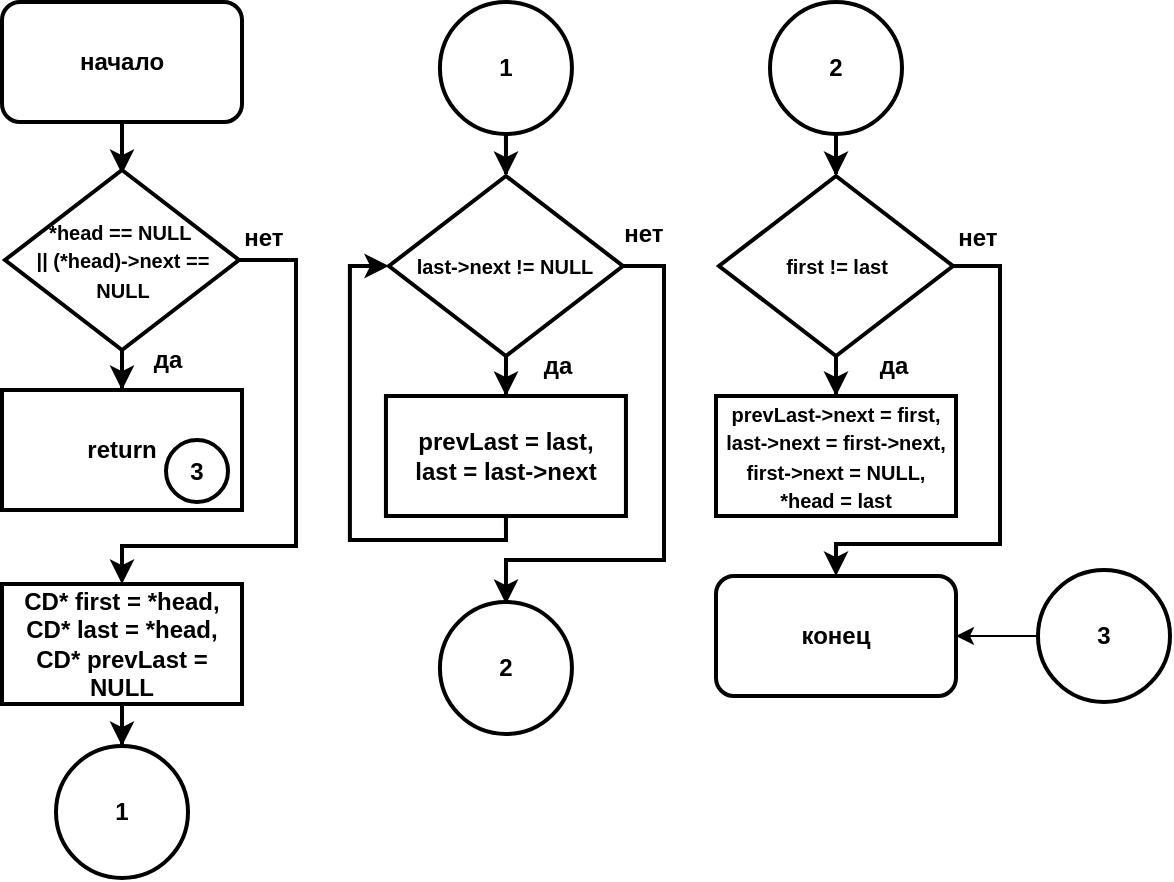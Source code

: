 <mxfile version="24.8.9">
  <diagram name="Страница — 1" id="aVIj9qUEST13j_-yVXe9">
    <mxGraphModel dx="1155" dy="639" grid="0" gridSize="10" guides="1" tooltips="1" connect="1" arrows="1" fold="1" page="1" pageScale="1" pageWidth="827" pageHeight="1169" math="0" shadow="0">
      <root>
        <mxCell id="0" />
        <mxCell id="1" parent="0" />
        <mxCell id="K872ePAgzn2kTXlysSnF-8" value="" style="edgeStyle=orthogonalEdgeStyle;rounded=0;orthogonalLoop=1;jettySize=auto;html=1;strokeWidth=2;fontStyle=1" parent="1" source="K872ePAgzn2kTXlysSnF-1" edge="1">
          <mxGeometry relative="1" as="geometry">
            <mxPoint x="130" y="116" as="targetPoint" />
          </mxGeometry>
        </mxCell>
        <mxCell id="K872ePAgzn2kTXlysSnF-1" value="начало" style="rounded=1;whiteSpace=wrap;html=1;strokeWidth=2;fontStyle=1" parent="1" vertex="1">
          <mxGeometry x="70" y="30" width="120" height="60" as="geometry" />
        </mxCell>
        <mxCell id="cSjah0AEVabmtViPewjv-22" value="" style="edgeStyle=orthogonalEdgeStyle;rounded=0;orthogonalLoop=1;jettySize=auto;html=1;fontStyle=1;strokeWidth=2;entryX=0.5;entryY=0;entryDx=0;entryDy=0;" parent="1" source="cSjah0AEVabmtViPewjv-30" target="gwhqHNUWIMUP1E9urbo3-1" edge="1">
          <mxGeometry relative="1" as="geometry">
            <mxPoint x="189" y="159" as="sourcePoint" />
            <mxPoint x="132" y="320" as="targetPoint" />
            <Array as="points">
              <mxPoint x="217" y="159" />
              <mxPoint x="217" y="302" />
              <mxPoint x="130" y="302" />
            </Array>
          </mxGeometry>
        </mxCell>
        <mxCell id="cSjah0AEVabmtViPewjv-28" value="да" style="text;html=1;align=center;verticalAlign=middle;whiteSpace=wrap;rounded=0;strokeWidth=2;fontStyle=1" parent="1" vertex="1">
          <mxGeometry x="123" y="194" width="60" height="30" as="geometry" />
        </mxCell>
        <mxCell id="cSjah0AEVabmtViPewjv-29" value="нет" style="text;html=1;align=center;verticalAlign=middle;whiteSpace=wrap;rounded=0;strokeWidth=2;fontStyle=1" parent="1" vertex="1">
          <mxGeometry x="171" y="133" width="60" height="30" as="geometry" />
        </mxCell>
        <mxCell id="cSjah0AEVabmtViPewjv-33" value="" style="edgeStyle=orthogonalEdgeStyle;rounded=0;orthogonalLoop=1;jettySize=auto;html=1;strokeWidth=2;fontStyle=1" parent="1" source="cSjah0AEVabmtViPewjv-30" target="cSjah0AEVabmtViPewjv-32" edge="1">
          <mxGeometry relative="1" as="geometry" />
        </mxCell>
        <mxCell id="cSjah0AEVabmtViPewjv-30" value="&lt;font style=&quot;font-size: 10px;&quot;&gt;*head == NULL&amp;nbsp;&lt;/font&gt;&lt;div&gt;&lt;font style=&quot;font-size: 10px;&quot;&gt;|| (*head)-&amp;gt;next == NULL&lt;/font&gt;&lt;/div&gt;" style="rhombus;whiteSpace=wrap;html=1;strokeWidth=2;fontStyle=1" parent="1" vertex="1">
          <mxGeometry x="71.5" y="114" width="117" height="90" as="geometry" />
        </mxCell>
        <mxCell id="cSjah0AEVabmtViPewjv-32" value="return" style="rounded=0;whiteSpace=wrap;html=1;strokeWidth=2;fontStyle=1" parent="1" vertex="1">
          <mxGeometry x="70" y="224" width="120" height="60" as="geometry" />
        </mxCell>
        <mxCell id="gwhqHNUWIMUP1E9urbo3-3" value="" style="edgeStyle=orthogonalEdgeStyle;rounded=0;orthogonalLoop=1;jettySize=auto;html=1;strokeWidth=2;fontStyle=1" edge="1" parent="1" source="gwhqHNUWIMUP1E9urbo3-1" target="gwhqHNUWIMUP1E9urbo3-2">
          <mxGeometry relative="1" as="geometry" />
        </mxCell>
        <mxCell id="gwhqHNUWIMUP1E9urbo3-1" value="CD* first = *head,&lt;div&gt;CD* last = *head,&lt;br&gt;&lt;/div&gt;&lt;div&gt;CD* prevLast = NULL&lt;br&gt;&lt;/div&gt;" style="rounded=0;whiteSpace=wrap;html=1;strokeWidth=2;fontStyle=1" vertex="1" parent="1">
          <mxGeometry x="70" y="321" width="120" height="60" as="geometry" />
        </mxCell>
        <mxCell id="gwhqHNUWIMUP1E9urbo3-2" value="1" style="ellipse;whiteSpace=wrap;html=1;aspect=fixed;strokeWidth=2;fontStyle=1" vertex="1" parent="1">
          <mxGeometry x="97" y="402" width="66" height="66" as="geometry" />
        </mxCell>
        <mxCell id="gwhqHNUWIMUP1E9urbo3-6" value="" style="edgeStyle=orthogonalEdgeStyle;rounded=0;orthogonalLoop=1;jettySize=auto;html=1;strokeWidth=2;fontStyle=1" edge="1" parent="1" source="gwhqHNUWIMUP1E9urbo3-4" target="gwhqHNUWIMUP1E9urbo3-5">
          <mxGeometry relative="1" as="geometry" />
        </mxCell>
        <mxCell id="gwhqHNUWIMUP1E9urbo3-4" value="1" style="ellipse;whiteSpace=wrap;html=1;aspect=fixed;strokeWidth=2;fontStyle=1" vertex="1" parent="1">
          <mxGeometry x="288.97" y="30" width="66" height="66" as="geometry" />
        </mxCell>
        <mxCell id="gwhqHNUWIMUP1E9urbo3-8" value="" style="edgeStyle=orthogonalEdgeStyle;rounded=0;orthogonalLoop=1;jettySize=auto;html=1;strokeWidth=2;fontStyle=1" edge="1" parent="1" source="gwhqHNUWIMUP1E9urbo3-5" target="gwhqHNUWIMUP1E9urbo3-7">
          <mxGeometry relative="1" as="geometry" />
        </mxCell>
        <mxCell id="gwhqHNUWIMUP1E9urbo3-5" value="&lt;span style=&quot;font-size: 10px;&quot;&gt;last-&amp;gt;next != NULL&lt;/span&gt;" style="rhombus;whiteSpace=wrap;html=1;strokeWidth=2;fontStyle=1" vertex="1" parent="1">
          <mxGeometry x="263.47" y="117" width="117" height="90" as="geometry" />
        </mxCell>
        <mxCell id="gwhqHNUWIMUP1E9urbo3-7" value="prevLast = last,&lt;div&gt;last = last-&amp;gt;next&lt;br&gt;&lt;/div&gt;" style="whiteSpace=wrap;html=1;strokeWidth=2;fontStyle=1;" vertex="1" parent="1">
          <mxGeometry x="261.97" y="227" width="120" height="60" as="geometry" />
        </mxCell>
        <mxCell id="gwhqHNUWIMUP1E9urbo3-9" value="" style="edgeStyle=orthogonalEdgeStyle;rounded=0;orthogonalLoop=1;jettySize=auto;html=1;exitX=0.5;exitY=1;exitDx=0;exitDy=0;entryX=0;entryY=0.5;entryDx=0;entryDy=0;strokeWidth=2;fontStyle=1" edge="1" parent="1" source="gwhqHNUWIMUP1E9urbo3-7" target="gwhqHNUWIMUP1E9urbo3-5">
          <mxGeometry relative="1" as="geometry">
            <mxPoint x="331.97" y="217" as="sourcePoint" />
            <mxPoint x="331.97" y="237" as="targetPoint" />
            <Array as="points">
              <mxPoint x="321.97" y="299" />
              <mxPoint x="243.97" y="299" />
              <mxPoint x="243.97" y="162" />
            </Array>
          </mxGeometry>
        </mxCell>
        <mxCell id="gwhqHNUWIMUP1E9urbo3-10" value="" style="edgeStyle=orthogonalEdgeStyle;rounded=0;orthogonalLoop=1;jettySize=auto;html=1;exitX=1;exitY=0.5;exitDx=0;exitDy=0;strokeWidth=2;fontStyle=1" edge="1" parent="1" source="gwhqHNUWIMUP1E9urbo3-5">
          <mxGeometry relative="1" as="geometry">
            <mxPoint x="332" y="217" as="sourcePoint" />
            <mxPoint x="322" y="331" as="targetPoint" />
            <Array as="points">
              <mxPoint x="401" y="162" />
              <mxPoint x="401" y="309" />
              <mxPoint x="322" y="309" />
            </Array>
          </mxGeometry>
        </mxCell>
        <mxCell id="gwhqHNUWIMUP1E9urbo3-11" value="2" style="ellipse;whiteSpace=wrap;html=1;aspect=fixed;strokeWidth=2;fontStyle=1" vertex="1" parent="1">
          <mxGeometry x="288.97" y="330" width="66" height="66" as="geometry" />
        </mxCell>
        <mxCell id="gwhqHNUWIMUP1E9urbo3-14" value="" style="edgeStyle=orthogonalEdgeStyle;rounded=0;orthogonalLoop=1;jettySize=auto;html=1;strokeWidth=2;fontStyle=1" edge="1" parent="1" source="gwhqHNUWIMUP1E9urbo3-12" target="gwhqHNUWIMUP1E9urbo3-13">
          <mxGeometry relative="1" as="geometry" />
        </mxCell>
        <mxCell id="gwhqHNUWIMUP1E9urbo3-12" value="2" style="ellipse;whiteSpace=wrap;html=1;aspect=fixed;strokeWidth=2;fontStyle=1" vertex="1" parent="1">
          <mxGeometry x="454" y="30" width="66" height="66" as="geometry" />
        </mxCell>
        <mxCell id="gwhqHNUWIMUP1E9urbo3-17" value="" style="edgeStyle=orthogonalEdgeStyle;rounded=0;orthogonalLoop=1;jettySize=auto;html=1;strokeWidth=2;fontStyle=1" edge="1" parent="1" source="gwhqHNUWIMUP1E9urbo3-13" target="gwhqHNUWIMUP1E9urbo3-15">
          <mxGeometry relative="1" as="geometry" />
        </mxCell>
        <mxCell id="gwhqHNUWIMUP1E9urbo3-13" value="&lt;span style=&quot;font-size: 10px;&quot;&gt;first != last&lt;/span&gt;" style="rhombus;whiteSpace=wrap;html=1;strokeWidth=2;fontStyle=1" vertex="1" parent="1">
          <mxGeometry x="428.5" y="117" width="117" height="90" as="geometry" />
        </mxCell>
        <mxCell id="gwhqHNUWIMUP1E9urbo3-15" value="&lt;div&gt;&lt;font style=&quot;font-size: 10px;&quot;&gt;prevLast-&amp;gt;next = first,&lt;br&gt;&lt;/font&gt;&lt;/div&gt;&lt;div&gt;&lt;font style=&quot;font-size: 10px;&quot;&gt;last-&amp;gt;next = first-&amp;gt;next,&lt;br&gt;&lt;/font&gt;&lt;/div&gt;&lt;div&gt;&lt;font style=&quot;font-size: 10px;&quot;&gt;&lt;font style=&quot;&quot;&gt;first-&amp;gt;next = NULL,&lt;/font&gt;&lt;br&gt;&lt;/font&gt;&lt;/div&gt;&lt;div&gt;&lt;font style=&quot;&quot;&gt;&lt;font style=&quot;font-size: 10px;&quot;&gt;*head = last&lt;/font&gt;&lt;br&gt;&lt;/font&gt;&lt;/div&gt;" style="whiteSpace=wrap;html=1;strokeWidth=2;fontStyle=1;" vertex="1" parent="1">
          <mxGeometry x="427" y="227" width="120" height="60" as="geometry" />
        </mxCell>
        <mxCell id="gwhqHNUWIMUP1E9urbo3-18" value="конец" style="rounded=1;whiteSpace=wrap;html=1;strokeWidth=2;fontStyle=1" vertex="1" parent="1">
          <mxGeometry x="427" y="317" width="120" height="60" as="geometry" />
        </mxCell>
        <mxCell id="gwhqHNUWIMUP1E9urbo3-21" value="" style="edgeStyle=orthogonalEdgeStyle;rounded=0;orthogonalLoop=1;jettySize=auto;html=1;entryX=0.5;entryY=0;entryDx=0;entryDy=0;strokeWidth=2;fontStyle=1" edge="1" parent="1" source="gwhqHNUWIMUP1E9urbo3-13" target="gwhqHNUWIMUP1E9urbo3-18">
          <mxGeometry relative="1" as="geometry">
            <mxPoint x="548" y="163" as="sourcePoint" />
            <mxPoint x="490" y="332" as="targetPoint" />
            <Array as="points">
              <mxPoint x="569" y="162" />
              <mxPoint x="569" y="301" />
              <mxPoint x="487" y="301" />
            </Array>
          </mxGeometry>
        </mxCell>
        <mxCell id="gwhqHNUWIMUP1E9urbo3-22" value="да" style="text;html=1;align=center;verticalAlign=middle;whiteSpace=wrap;rounded=0;strokeWidth=2;fontStyle=1" vertex="1" parent="1">
          <mxGeometry x="485.5" y="197" width="60" height="30" as="geometry" />
        </mxCell>
        <mxCell id="gwhqHNUWIMUP1E9urbo3-23" value="нет" style="text;html=1;align=center;verticalAlign=middle;whiteSpace=wrap;rounded=0;strokeWidth=2;fontStyle=1" vertex="1" parent="1">
          <mxGeometry x="528" y="133" width="60" height="30" as="geometry" />
        </mxCell>
        <mxCell id="gwhqHNUWIMUP1E9urbo3-25" value="" style="edgeStyle=orthogonalEdgeStyle;rounded=0;orthogonalLoop=1;jettySize=auto;html=1;" edge="1" parent="1" source="gwhqHNUWIMUP1E9urbo3-24" target="gwhqHNUWIMUP1E9urbo3-18">
          <mxGeometry relative="1" as="geometry" />
        </mxCell>
        <mxCell id="gwhqHNUWIMUP1E9urbo3-24" value="3" style="ellipse;whiteSpace=wrap;html=1;aspect=fixed;strokeWidth=2;fontStyle=1" vertex="1" parent="1">
          <mxGeometry x="588" y="314" width="66" height="66" as="geometry" />
        </mxCell>
        <mxCell id="gwhqHNUWIMUP1E9urbo3-26" value="3" style="ellipse;whiteSpace=wrap;html=1;aspect=fixed;strokeWidth=2;fontStyle=1" vertex="1" parent="1">
          <mxGeometry x="152" y="249" width="31" height="31" as="geometry" />
        </mxCell>
        <mxCell id="gwhqHNUWIMUP1E9urbo3-27" value="да" style="text;html=1;align=center;verticalAlign=middle;whiteSpace=wrap;rounded=0;strokeWidth=2;fontStyle=1" vertex="1" parent="1">
          <mxGeometry x="318" y="197" width="60" height="30" as="geometry" />
        </mxCell>
        <mxCell id="gwhqHNUWIMUP1E9urbo3-28" value="нет" style="text;html=1;align=center;verticalAlign=middle;whiteSpace=wrap;rounded=0;strokeWidth=2;fontStyle=1" vertex="1" parent="1">
          <mxGeometry x="361" y="131" width="60" height="30" as="geometry" />
        </mxCell>
      </root>
    </mxGraphModel>
  </diagram>
</mxfile>
